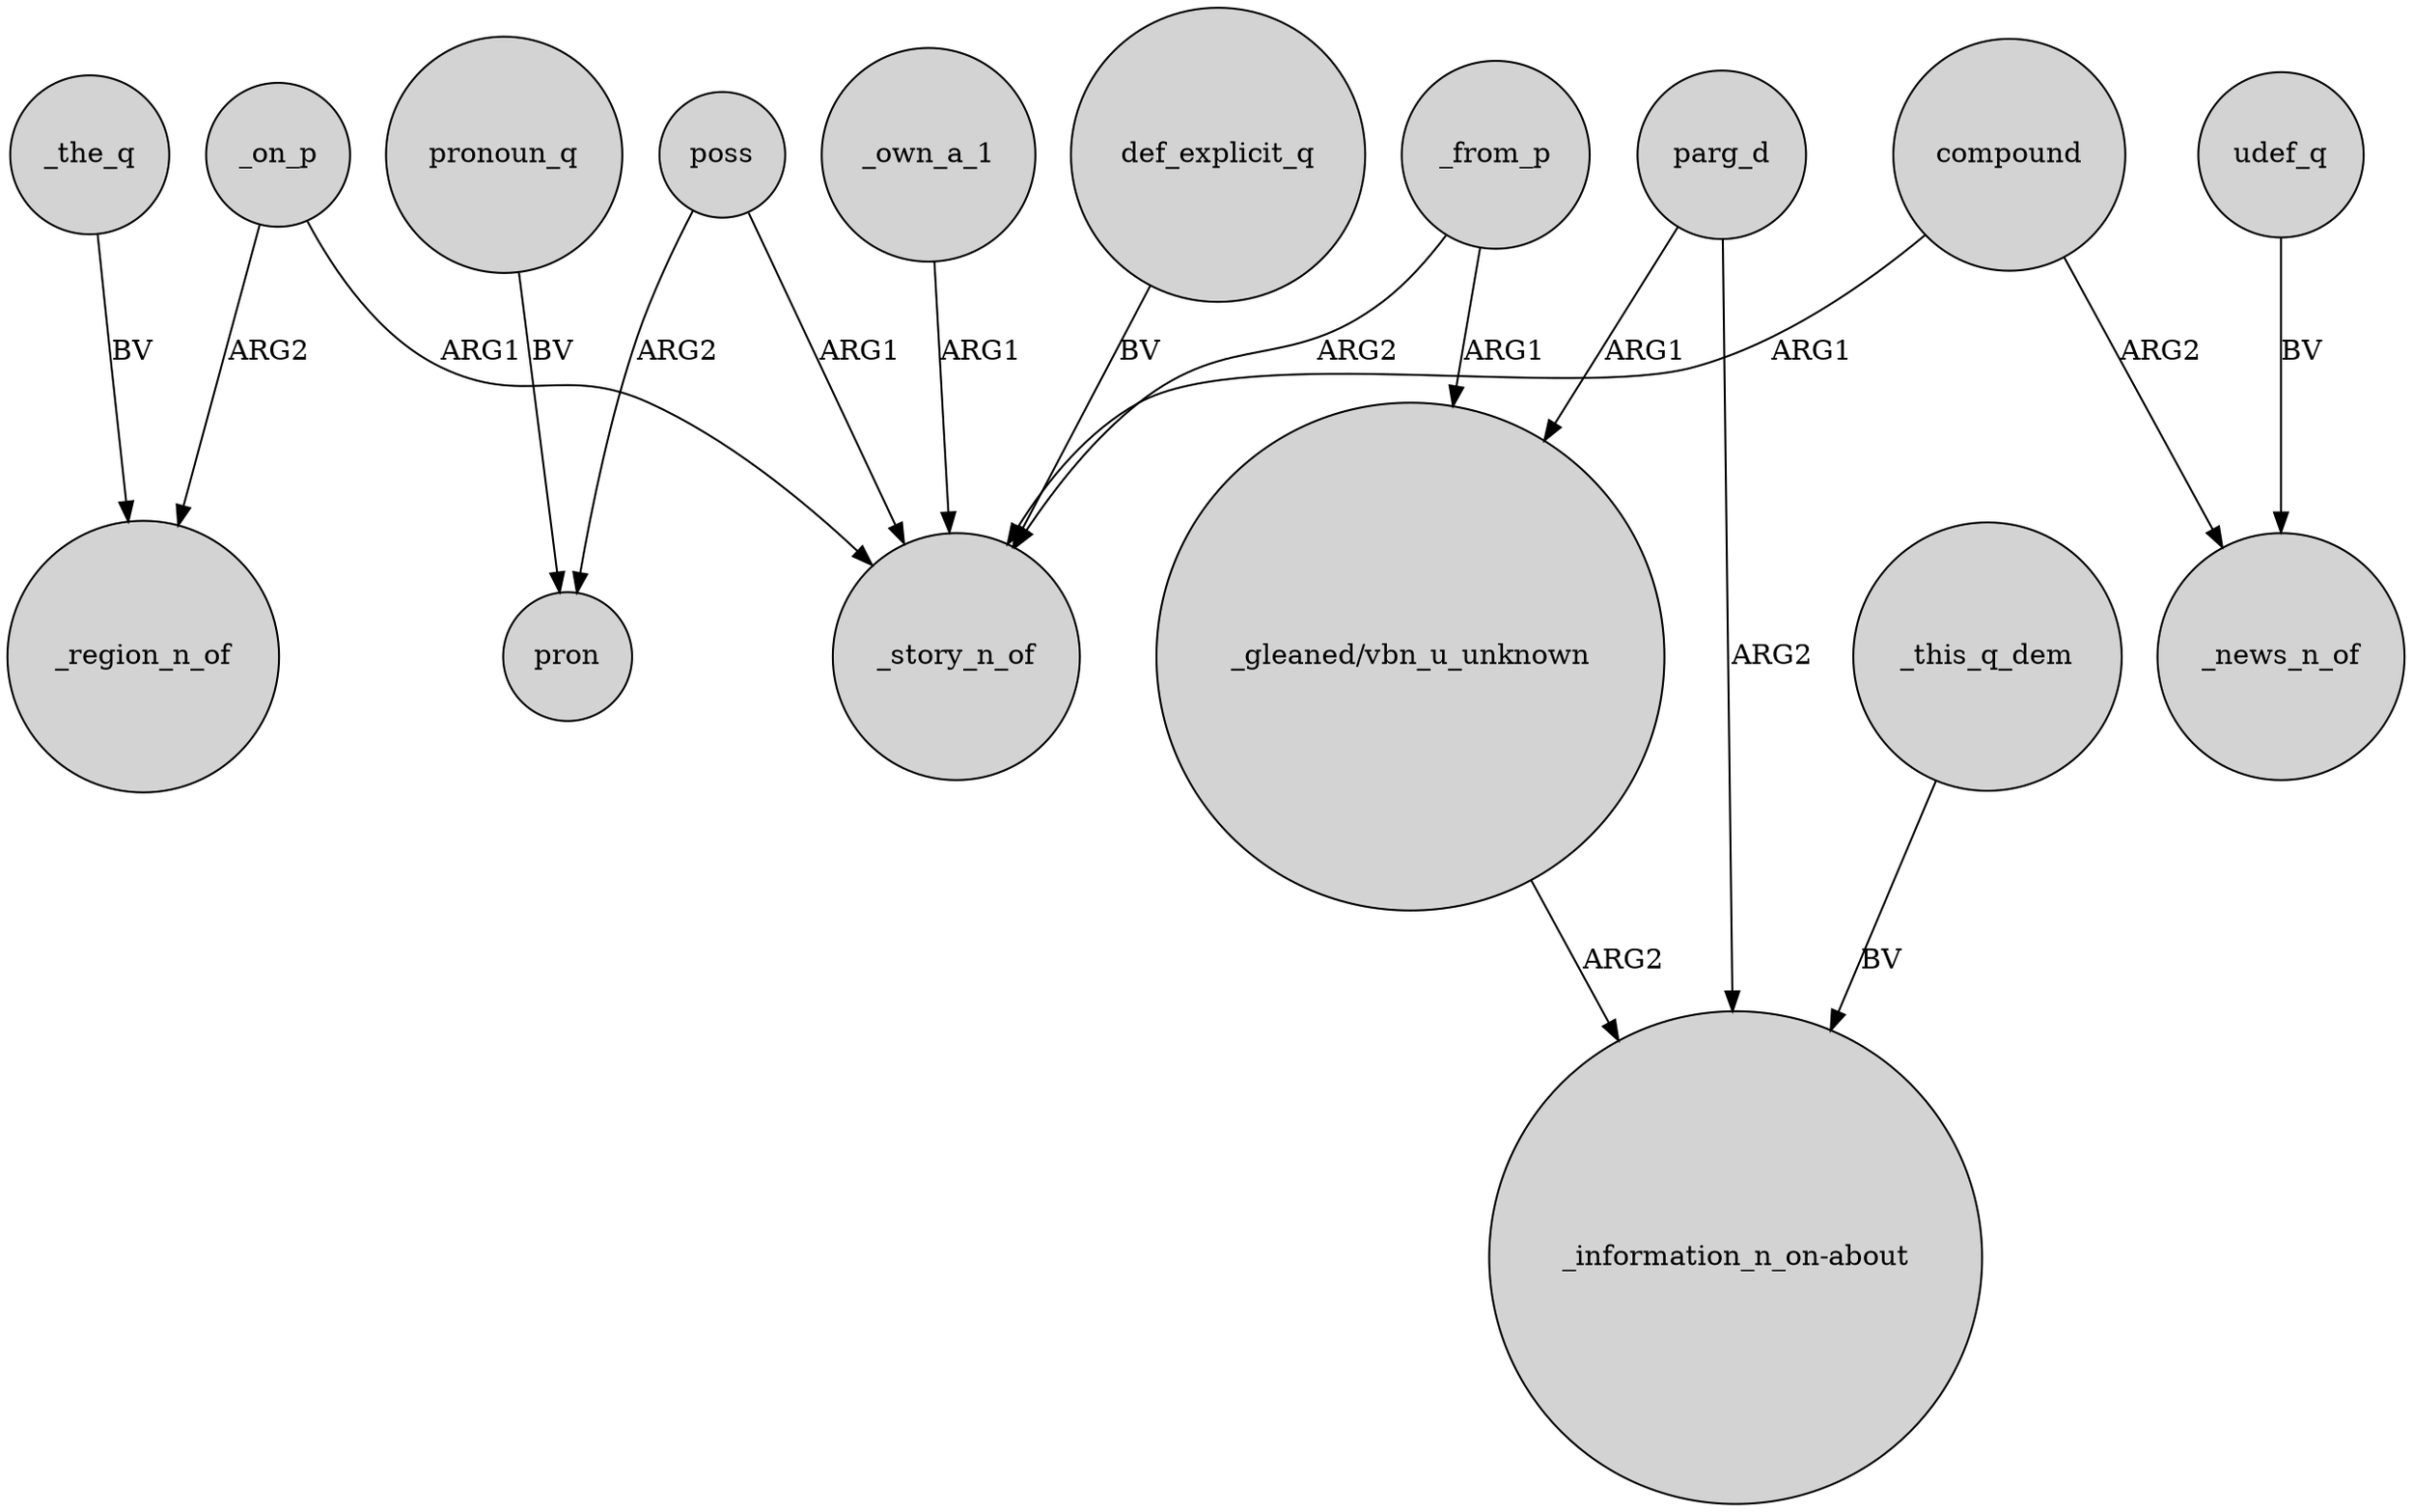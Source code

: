 digraph {
	node [shape=circle style=filled]
	_from_p -> _story_n_of [label=ARG2]
	poss -> _story_n_of [label=ARG1]
	_on_p -> _region_n_of [label=ARG2]
	compound -> _story_n_of [label=ARG1]
	"_gleaned/vbn_u_unknown" -> "_information_n_on-about" [label=ARG2]
	_own_a_1 -> _story_n_of [label=ARG1]
	udef_q -> _news_n_of [label=BV]
	poss -> pron [label=ARG2]
	def_explicit_q -> _story_n_of [label=BV]
	_this_q_dem -> "_information_n_on-about" [label=BV]
	parg_d -> "_information_n_on-about" [label=ARG2]
	compound -> _news_n_of [label=ARG2]
	_on_p -> _story_n_of [label=ARG1]
	_from_p -> "_gleaned/vbn_u_unknown" [label=ARG1]
	_the_q -> _region_n_of [label=BV]
	parg_d -> "_gleaned/vbn_u_unknown" [label=ARG1]
	pronoun_q -> pron [label=BV]
}
